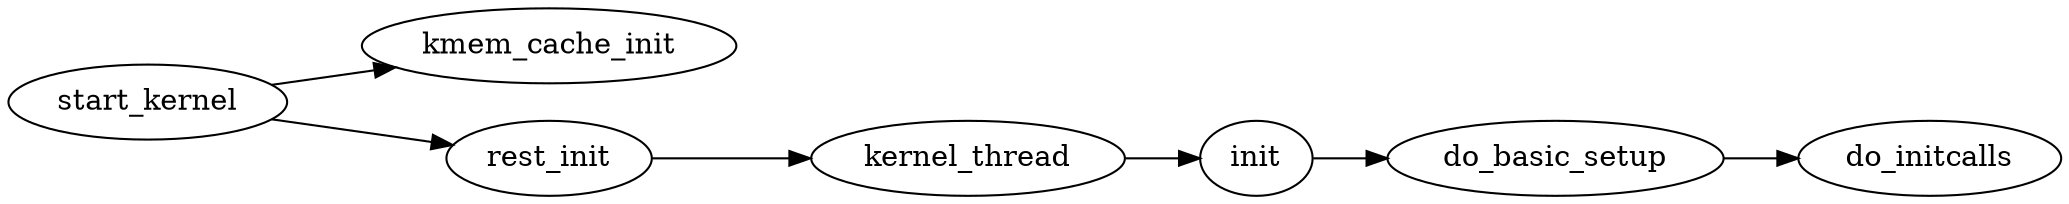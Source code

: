 
digraph {
	# 节点从左到右排列
	rankdir=LR

	start_kernel -> kmem_cache_init
	start_kernel -> rest_init

	rest_init -> kernel_thread -> init -> do_basic_setup -> do_initcalls
}

